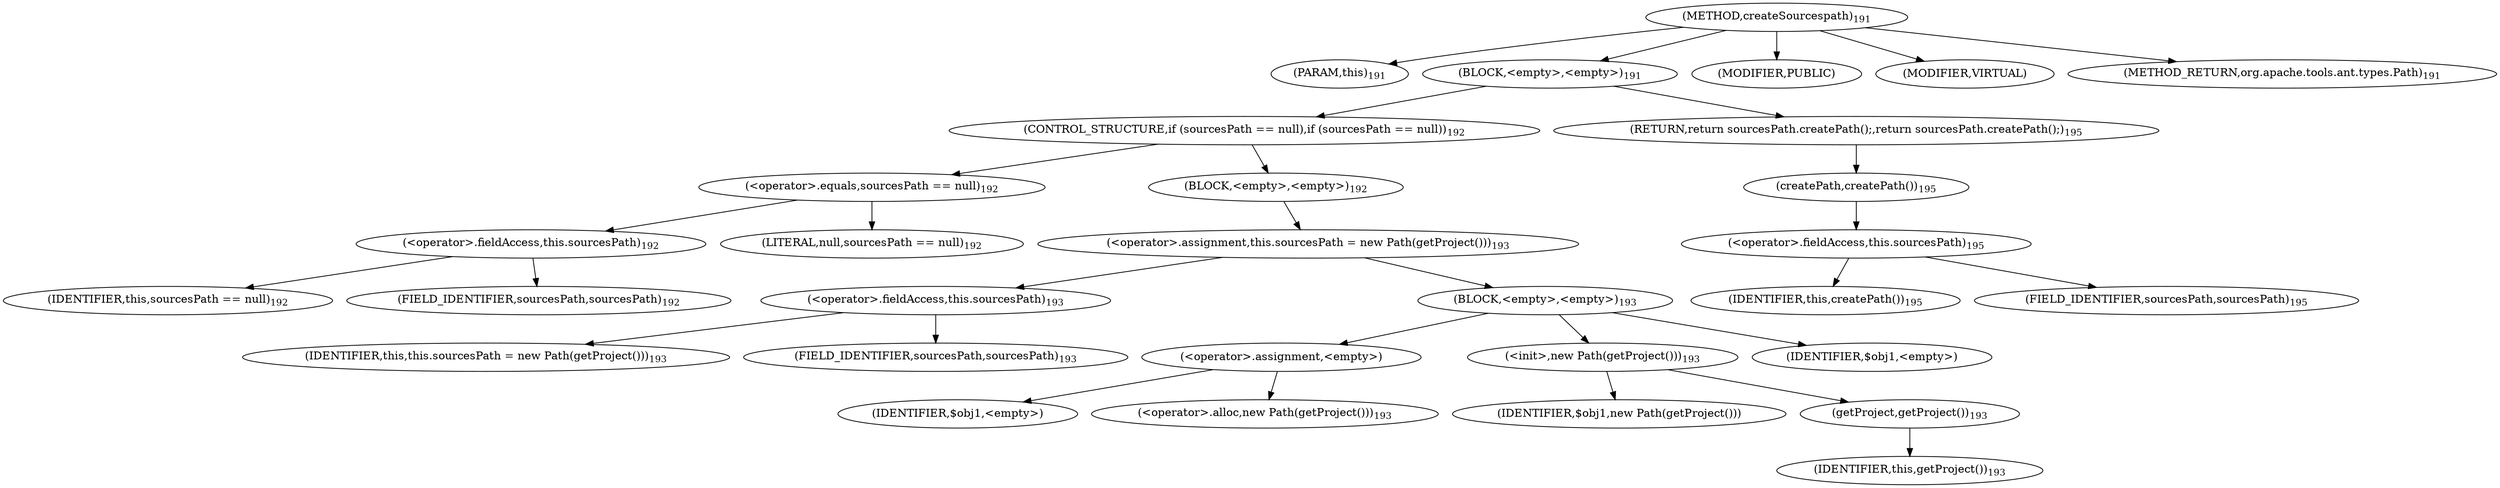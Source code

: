 digraph "createSourcespath" {  
"273" [label = <(METHOD,createSourcespath)<SUB>191</SUB>> ]
"8" [label = <(PARAM,this)<SUB>191</SUB>> ]
"274" [label = <(BLOCK,&lt;empty&gt;,&lt;empty&gt;)<SUB>191</SUB>> ]
"275" [label = <(CONTROL_STRUCTURE,if (sourcesPath == null),if (sourcesPath == null))<SUB>192</SUB>> ]
"276" [label = <(&lt;operator&gt;.equals,sourcesPath == null)<SUB>192</SUB>> ]
"277" [label = <(&lt;operator&gt;.fieldAccess,this.sourcesPath)<SUB>192</SUB>> ]
"278" [label = <(IDENTIFIER,this,sourcesPath == null)<SUB>192</SUB>> ]
"279" [label = <(FIELD_IDENTIFIER,sourcesPath,sourcesPath)<SUB>192</SUB>> ]
"280" [label = <(LITERAL,null,sourcesPath == null)<SUB>192</SUB>> ]
"281" [label = <(BLOCK,&lt;empty&gt;,&lt;empty&gt;)<SUB>192</SUB>> ]
"282" [label = <(&lt;operator&gt;.assignment,this.sourcesPath = new Path(getProject()))<SUB>193</SUB>> ]
"283" [label = <(&lt;operator&gt;.fieldAccess,this.sourcesPath)<SUB>193</SUB>> ]
"284" [label = <(IDENTIFIER,this,this.sourcesPath = new Path(getProject()))<SUB>193</SUB>> ]
"285" [label = <(FIELD_IDENTIFIER,sourcesPath,sourcesPath)<SUB>193</SUB>> ]
"286" [label = <(BLOCK,&lt;empty&gt;,&lt;empty&gt;)<SUB>193</SUB>> ]
"287" [label = <(&lt;operator&gt;.assignment,&lt;empty&gt;)> ]
"288" [label = <(IDENTIFIER,$obj1,&lt;empty&gt;)> ]
"289" [label = <(&lt;operator&gt;.alloc,new Path(getProject()))<SUB>193</SUB>> ]
"290" [label = <(&lt;init&gt;,new Path(getProject()))<SUB>193</SUB>> ]
"291" [label = <(IDENTIFIER,$obj1,new Path(getProject()))> ]
"292" [label = <(getProject,getProject())<SUB>193</SUB>> ]
"7" [label = <(IDENTIFIER,this,getProject())<SUB>193</SUB>> ]
"293" [label = <(IDENTIFIER,$obj1,&lt;empty&gt;)> ]
"294" [label = <(RETURN,return sourcesPath.createPath();,return sourcesPath.createPath();)<SUB>195</SUB>> ]
"295" [label = <(createPath,createPath())<SUB>195</SUB>> ]
"296" [label = <(&lt;operator&gt;.fieldAccess,this.sourcesPath)<SUB>195</SUB>> ]
"297" [label = <(IDENTIFIER,this,createPath())<SUB>195</SUB>> ]
"298" [label = <(FIELD_IDENTIFIER,sourcesPath,sourcesPath)<SUB>195</SUB>> ]
"299" [label = <(MODIFIER,PUBLIC)> ]
"300" [label = <(MODIFIER,VIRTUAL)> ]
"301" [label = <(METHOD_RETURN,org.apache.tools.ant.types.Path)<SUB>191</SUB>> ]
  "273" -> "8" 
  "273" -> "274" 
  "273" -> "299" 
  "273" -> "300" 
  "273" -> "301" 
  "274" -> "275" 
  "274" -> "294" 
  "275" -> "276" 
  "275" -> "281" 
  "276" -> "277" 
  "276" -> "280" 
  "277" -> "278" 
  "277" -> "279" 
  "281" -> "282" 
  "282" -> "283" 
  "282" -> "286" 
  "283" -> "284" 
  "283" -> "285" 
  "286" -> "287" 
  "286" -> "290" 
  "286" -> "293" 
  "287" -> "288" 
  "287" -> "289" 
  "290" -> "291" 
  "290" -> "292" 
  "292" -> "7" 
  "294" -> "295" 
  "295" -> "296" 
  "296" -> "297" 
  "296" -> "298" 
}
